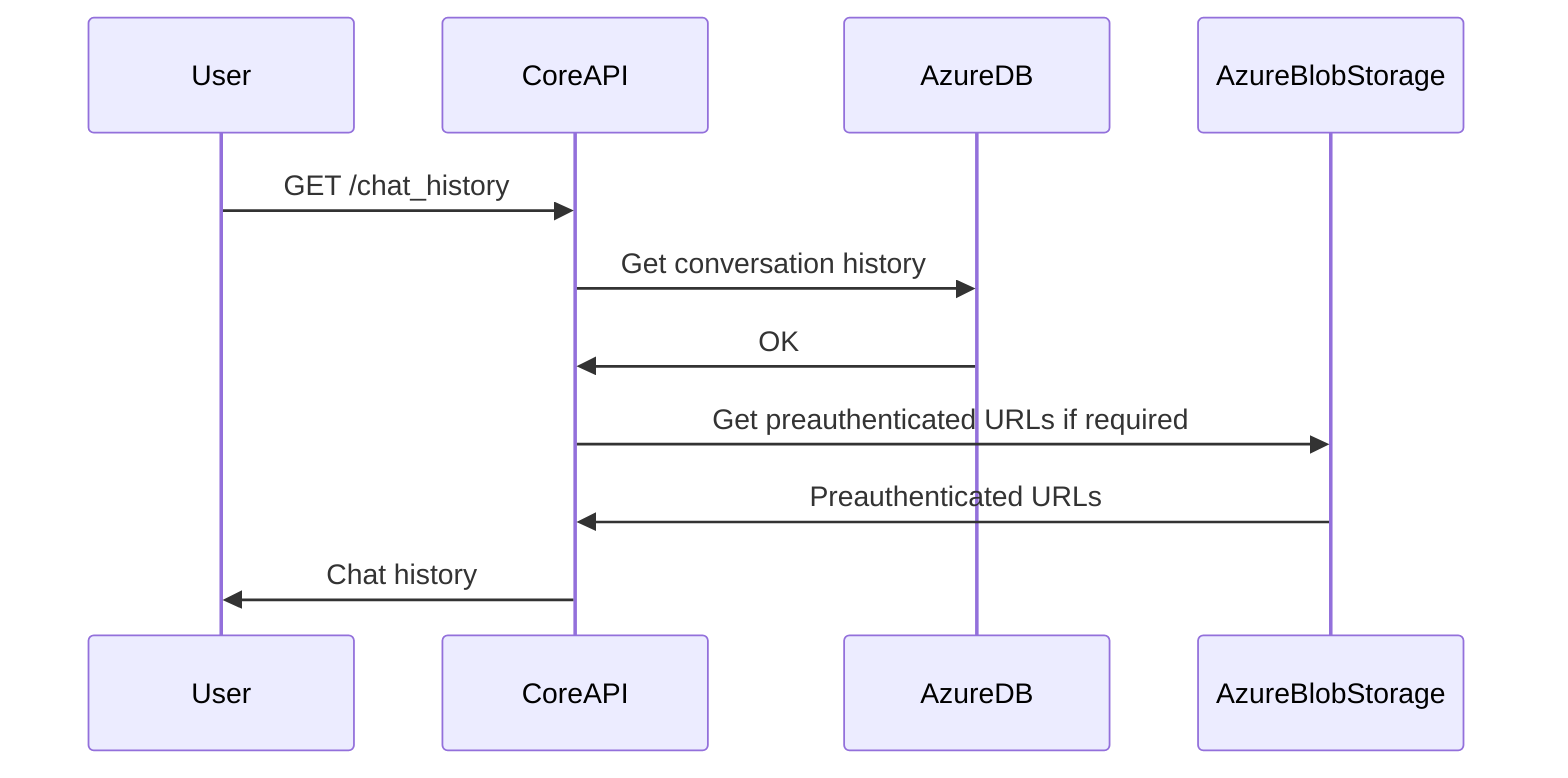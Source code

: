 sequenceDiagram
    participant User
    participant CoreAPI
    participant AzureDB
    participant AzureBlobStorage

    User->>CoreAPI: GET /chat_history
    CoreAPI->>AzureDB: Get conversation history
    AzureDB->>CoreAPI: OK
    CoreAPI->>AzureBlobStorage: Get preauthenticated URLs if required
    AzureBlobStorage->>CoreAPI: Preauthenticated URLs
    CoreAPI->>User: Chat history